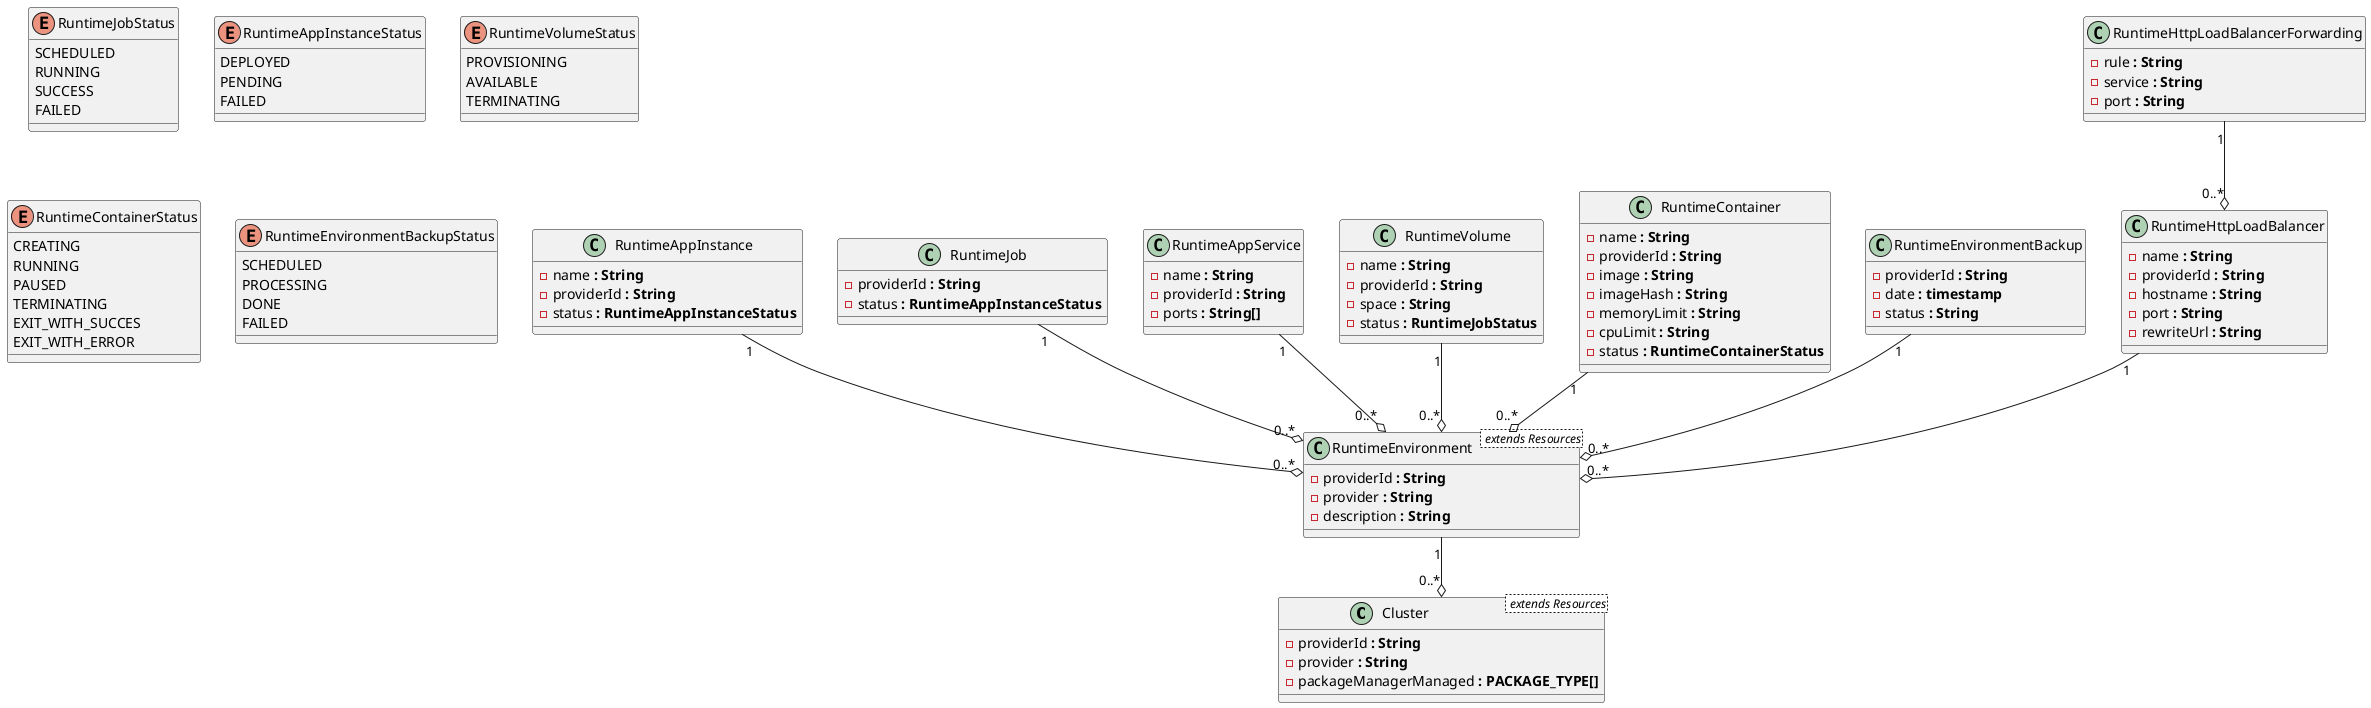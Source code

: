 @startuml

class Cluster < extends Resources> {
     - providerId <b>: String</b>
     - provider <b>: String</b>
     - packageManagerManaged <b>: PACKAGE_TYPE[]</b>
}
RuntimeEnvironment  "1" --o "0..*" Cluster

class RuntimeEnvironment < extends Resources> {
     - providerId <b>: String</b>
     - provider <b>: String</b>
     - description <b>: String</b>
}

RuntimeAppInstance  "1" --o "0..*" RuntimeEnvironment
class RuntimeAppInstance {
     - name <b>: String</b>
     - providerId <b>: String</b>
     - status <b>: RuntimeAppInstanceStatus</b>
}

RuntimeJob  "1" --o "0..*" RuntimeEnvironment
class RuntimeJob {
     - providerId <b>: String</b>
     - status <b>: RuntimeAppInstanceStatus</b>
}
enum RuntimeJobStatus {
    SCHEDULED
    RUNNING
    SUCCESS
    FAILED
}


enum RuntimeAppInstanceStatus {
    DEPLOYED
    PENDING
    FAILED
}

RuntimeAppService  "1" --o "0..*" RuntimeEnvironment
class RuntimeAppService {
     - name <b>: String</b>
     - providerId <b>: String</b>
     - ports <b>: String[]</b>
}

RuntimeVolume  "1" --o "0..*" RuntimeEnvironment
class RuntimeVolume {
     - name <b>: String</b>
     - providerId <b>: String</b>
     - space <b>: String</b>
     - status <b>: RuntimeJobStatus</b>
}
enum RuntimeVolumeStatus {
    PROVISIONING
    AVAILABLE
    TERMINATING
}

enum RuntimeContainerStatus {
    CREATING
    RUNNING
    PAUSED
    TERMINATING
    EXIT_WITH_SUCCES
    EXIT_WITH_ERROR
}

RuntimeContainer  "1" --o "0..*" RuntimeEnvironment
class RuntimeContainer {
     - name <b>: String</b>
     - providerId <b>: String</b>
     - image <b>: String</b>
     - imageHash <b>: String</b>
     - memoryLimit <b>: String</b>
     - cpuLimit <b>: String</b>
     - status <b>: RuntimeContainerStatus</b>
}

RuntimeEnvironmentBackup  "1" --o "0..*" RuntimeEnvironment
class RuntimeEnvironmentBackup {
     - providerId <b>: String</b>
     - date <b>: timestamp</b>
     - status <b>: String</b>
}
enum RuntimeEnvironmentBackupStatus {
    SCHEDULED
    PROCESSING
    DONE
    FAILED
}

RuntimeHttpLoadBalancer  "1" --o "0..*" RuntimeEnvironment

class RuntimeHttpLoadBalancer {
     - name <b>: String</b>
     - providerId <b>: String</b>
     - hostname <b>: String</b>
     - port <b>: String</b>
     - rewriteUrl <b>: String</b>
}
RuntimeHttpLoadBalancerForwarding  "1" --o "0..*" RuntimeHttpLoadBalancer

class RuntimeHttpLoadBalancerForwarding {
     - rule <b>: String</b>
     - service <b>: String</b>
     - port <b>: String</b>
}

@enduml
